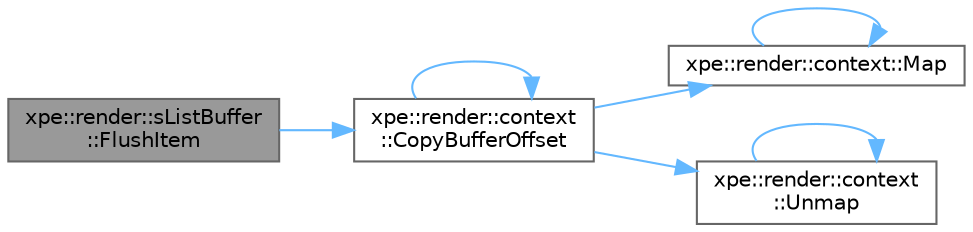 digraph "xpe::render::sListBuffer::FlushItem"
{
 // LATEX_PDF_SIZE
  bgcolor="transparent";
  edge [fontname=Helvetica,fontsize=10,labelfontname=Helvetica,labelfontsize=10];
  node [fontname=Helvetica,fontsize=10,shape=box,height=0.2,width=0.4];
  rankdir="LR";
  Node1 [id="Node000001",label="xpe::render::sListBuffer\l::FlushItem",height=0.2,width=0.4,color="gray40", fillcolor="grey60", style="filled", fontcolor="black",tooltip=" "];
  Node1 -> Node2 [id="edge13_Node000001_Node000002",color="steelblue1",style="solid",tooltip=" "];
  Node2 [id="Node000002",label="xpe::render::context\l::CopyBufferOffset",height=0.2,width=0.4,color="grey40", fillcolor="white", style="filled",URL="$namespacexpe_1_1render_1_1context.html#ac4e51ec5113ccbd8df2127707e684e88",tooltip=" "];
  Node2 -> Node2 [id="edge14_Node000002_Node000002",color="steelblue1",style="solid",tooltip=" "];
  Node2 -> Node3 [id="edge15_Node000002_Node000003",color="steelblue1",style="solid",tooltip=" "];
  Node3 [id="Node000003",label="xpe::render::context::Map",height=0.2,width=0.4,color="grey40", fillcolor="white", style="filled",URL="$namespacexpe_1_1render_1_1context.html#a4307865df88da4fb54e36f929b6f88a5",tooltip=" "];
  Node3 -> Node3 [id="edge16_Node000003_Node000003",color="steelblue1",style="solid",tooltip=" "];
  Node2 -> Node4 [id="edge17_Node000002_Node000004",color="steelblue1",style="solid",tooltip=" "];
  Node4 [id="Node000004",label="xpe::render::context\l::Unmap",height=0.2,width=0.4,color="grey40", fillcolor="white", style="filled",URL="$namespacexpe_1_1render_1_1context.html#a32b89671df27bd47193c116873b60f3e",tooltip=" "];
  Node4 -> Node4 [id="edge18_Node000004_Node000004",color="steelblue1",style="solid",tooltip=" "];
}
